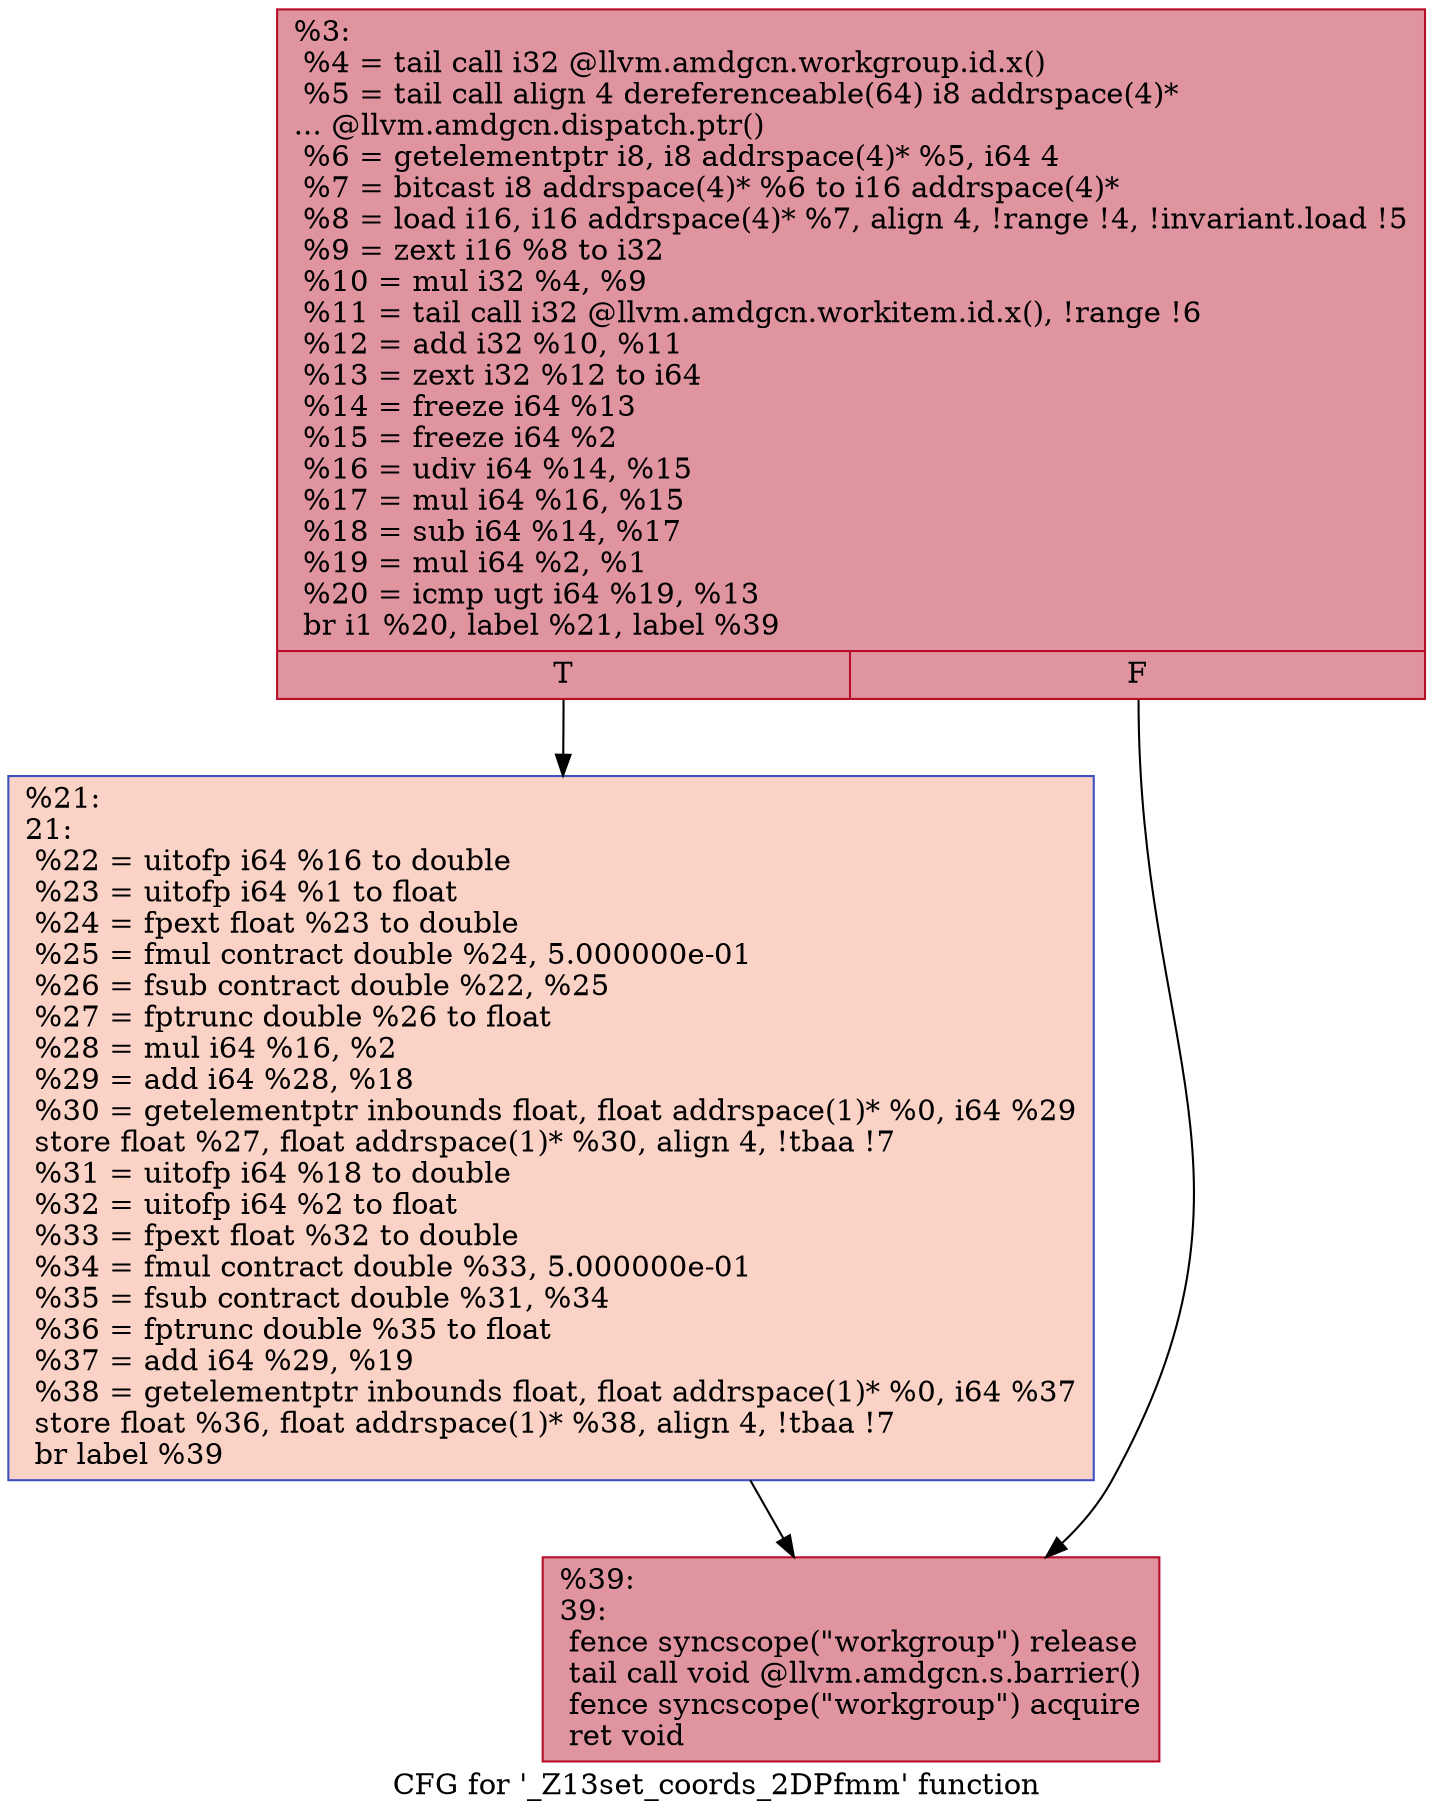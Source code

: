 digraph "CFG for '_Z13set_coords_2DPfmm' function" {
	label="CFG for '_Z13set_coords_2DPfmm' function";

	Node0x48ac330 [shape=record,color="#b70d28ff", style=filled, fillcolor="#b70d2870",label="{%3:\l  %4 = tail call i32 @llvm.amdgcn.workgroup.id.x()\l  %5 = tail call align 4 dereferenceable(64) i8 addrspace(4)*\l... @llvm.amdgcn.dispatch.ptr()\l  %6 = getelementptr i8, i8 addrspace(4)* %5, i64 4\l  %7 = bitcast i8 addrspace(4)* %6 to i16 addrspace(4)*\l  %8 = load i16, i16 addrspace(4)* %7, align 4, !range !4, !invariant.load !5\l  %9 = zext i16 %8 to i32\l  %10 = mul i32 %4, %9\l  %11 = tail call i32 @llvm.amdgcn.workitem.id.x(), !range !6\l  %12 = add i32 %10, %11\l  %13 = zext i32 %12 to i64\l  %14 = freeze i64 %13\l  %15 = freeze i64 %2\l  %16 = udiv i64 %14, %15\l  %17 = mul i64 %16, %15\l  %18 = sub i64 %14, %17\l  %19 = mul i64 %2, %1\l  %20 = icmp ugt i64 %19, %13\l  br i1 %20, label %21, label %39\l|{<s0>T|<s1>F}}"];
	Node0x48ac330:s0 -> Node0x48ae610;
	Node0x48ac330:s1 -> Node0x48ae6a0;
	Node0x48ae610 [shape=record,color="#3d50c3ff", style=filled, fillcolor="#f59c7d70",label="{%21:\l21:                                               \l  %22 = uitofp i64 %16 to double\l  %23 = uitofp i64 %1 to float\l  %24 = fpext float %23 to double\l  %25 = fmul contract double %24, 5.000000e-01\l  %26 = fsub contract double %22, %25\l  %27 = fptrunc double %26 to float\l  %28 = mul i64 %16, %2\l  %29 = add i64 %28, %18\l  %30 = getelementptr inbounds float, float addrspace(1)* %0, i64 %29\l  store float %27, float addrspace(1)* %30, align 4, !tbaa !7\l  %31 = uitofp i64 %18 to double\l  %32 = uitofp i64 %2 to float\l  %33 = fpext float %32 to double\l  %34 = fmul contract double %33, 5.000000e-01\l  %35 = fsub contract double %31, %34\l  %36 = fptrunc double %35 to float\l  %37 = add i64 %29, %19\l  %38 = getelementptr inbounds float, float addrspace(1)* %0, i64 %37\l  store float %36, float addrspace(1)* %38, align 4, !tbaa !7\l  br label %39\l}"];
	Node0x48ae610 -> Node0x48ae6a0;
	Node0x48ae6a0 [shape=record,color="#b70d28ff", style=filled, fillcolor="#b70d2870",label="{%39:\l39:                                               \l  fence syncscope(\"workgroup\") release\l  tail call void @llvm.amdgcn.s.barrier()\l  fence syncscope(\"workgroup\") acquire\l  ret void\l}"];
}
